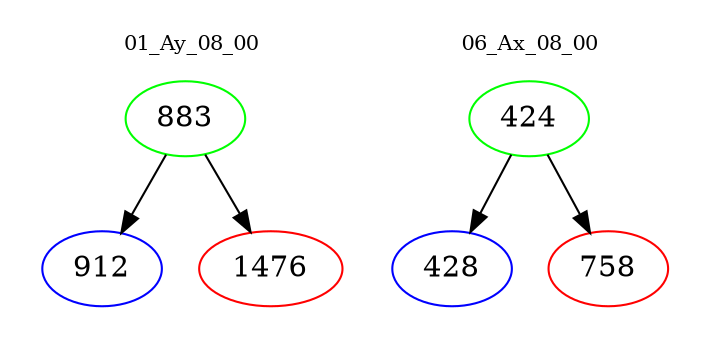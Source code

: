 digraph{
subgraph cluster_0 {
color = white
label = "01_Ay_08_00";
fontsize=10;
T0_883 [label="883", color="green"]
T0_883 -> T0_912 [color="black"]
T0_912 [label="912", color="blue"]
T0_883 -> T0_1476 [color="black"]
T0_1476 [label="1476", color="red"]
}
subgraph cluster_1 {
color = white
label = "06_Ax_08_00";
fontsize=10;
T1_424 [label="424", color="green"]
T1_424 -> T1_428 [color="black"]
T1_428 [label="428", color="blue"]
T1_424 -> T1_758 [color="black"]
T1_758 [label="758", color="red"]
}
}
